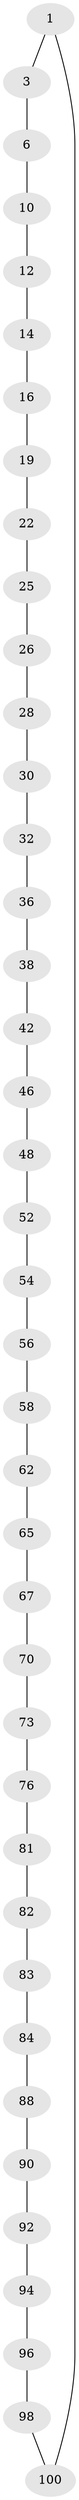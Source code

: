 // original degree distribution, {2: 1.0}
// Generated by graph-tools (version 1.1) at 2025/20/03/04/25 18:20:01]
// undirected, 40 vertices, 40 edges
graph export_dot {
graph [start="1"]
  node [color=gray90,style=filled];
  1 [super="+2"];
  3 [super="+4"];
  6 [super="+7"];
  10 [super="+11"];
  12 [super="+13"];
  14 [super="+15"];
  16 [super="+17"];
  19 [super="+20"];
  22 [super="+23"];
  25;
  26 [super="+27"];
  28 [super="+29"];
  30 [super="+31"];
  32 [super="+33"];
  36 [super="+37"];
  38 [super="+39"];
  42 [super="+43"];
  46 [super="+47"];
  48 [super="+49"];
  52 [super="+53"];
  54 [super="+55"];
  56 [super="+57"];
  58 [super="+59"];
  62 [super="+63"];
  65 [super="+66"];
  67 [super="+68"];
  70 [super="+71"];
  73 [super="+74"];
  76 [super="+77"];
  81;
  82;
  83;
  84 [super="+85"];
  88 [super="+89"];
  90 [super="+91"];
  92 [super="+93"];
  94 [super="+95"];
  96 [super="+97"];
  98 [super="+99"];
  100 [super="+101"];
  1 -- 100;
  1 -- 3;
  3 -- 6;
  6 -- 10;
  10 -- 12;
  12 -- 14;
  14 -- 16;
  16 -- 19;
  19 -- 22;
  22 -- 25;
  25 -- 26;
  26 -- 28;
  28 -- 30;
  30 -- 32;
  32 -- 36;
  36 -- 38;
  38 -- 42;
  42 -- 46;
  46 -- 48;
  48 -- 52;
  52 -- 54;
  54 -- 56;
  56 -- 58;
  58 -- 62;
  62 -- 65;
  65 -- 67;
  67 -- 70;
  70 -- 73;
  73 -- 76;
  76 -- 81;
  81 -- 82;
  82 -- 83;
  83 -- 84;
  84 -- 88;
  88 -- 90;
  90 -- 92;
  92 -- 94;
  94 -- 96;
  96 -- 98;
  98 -- 100;
}
